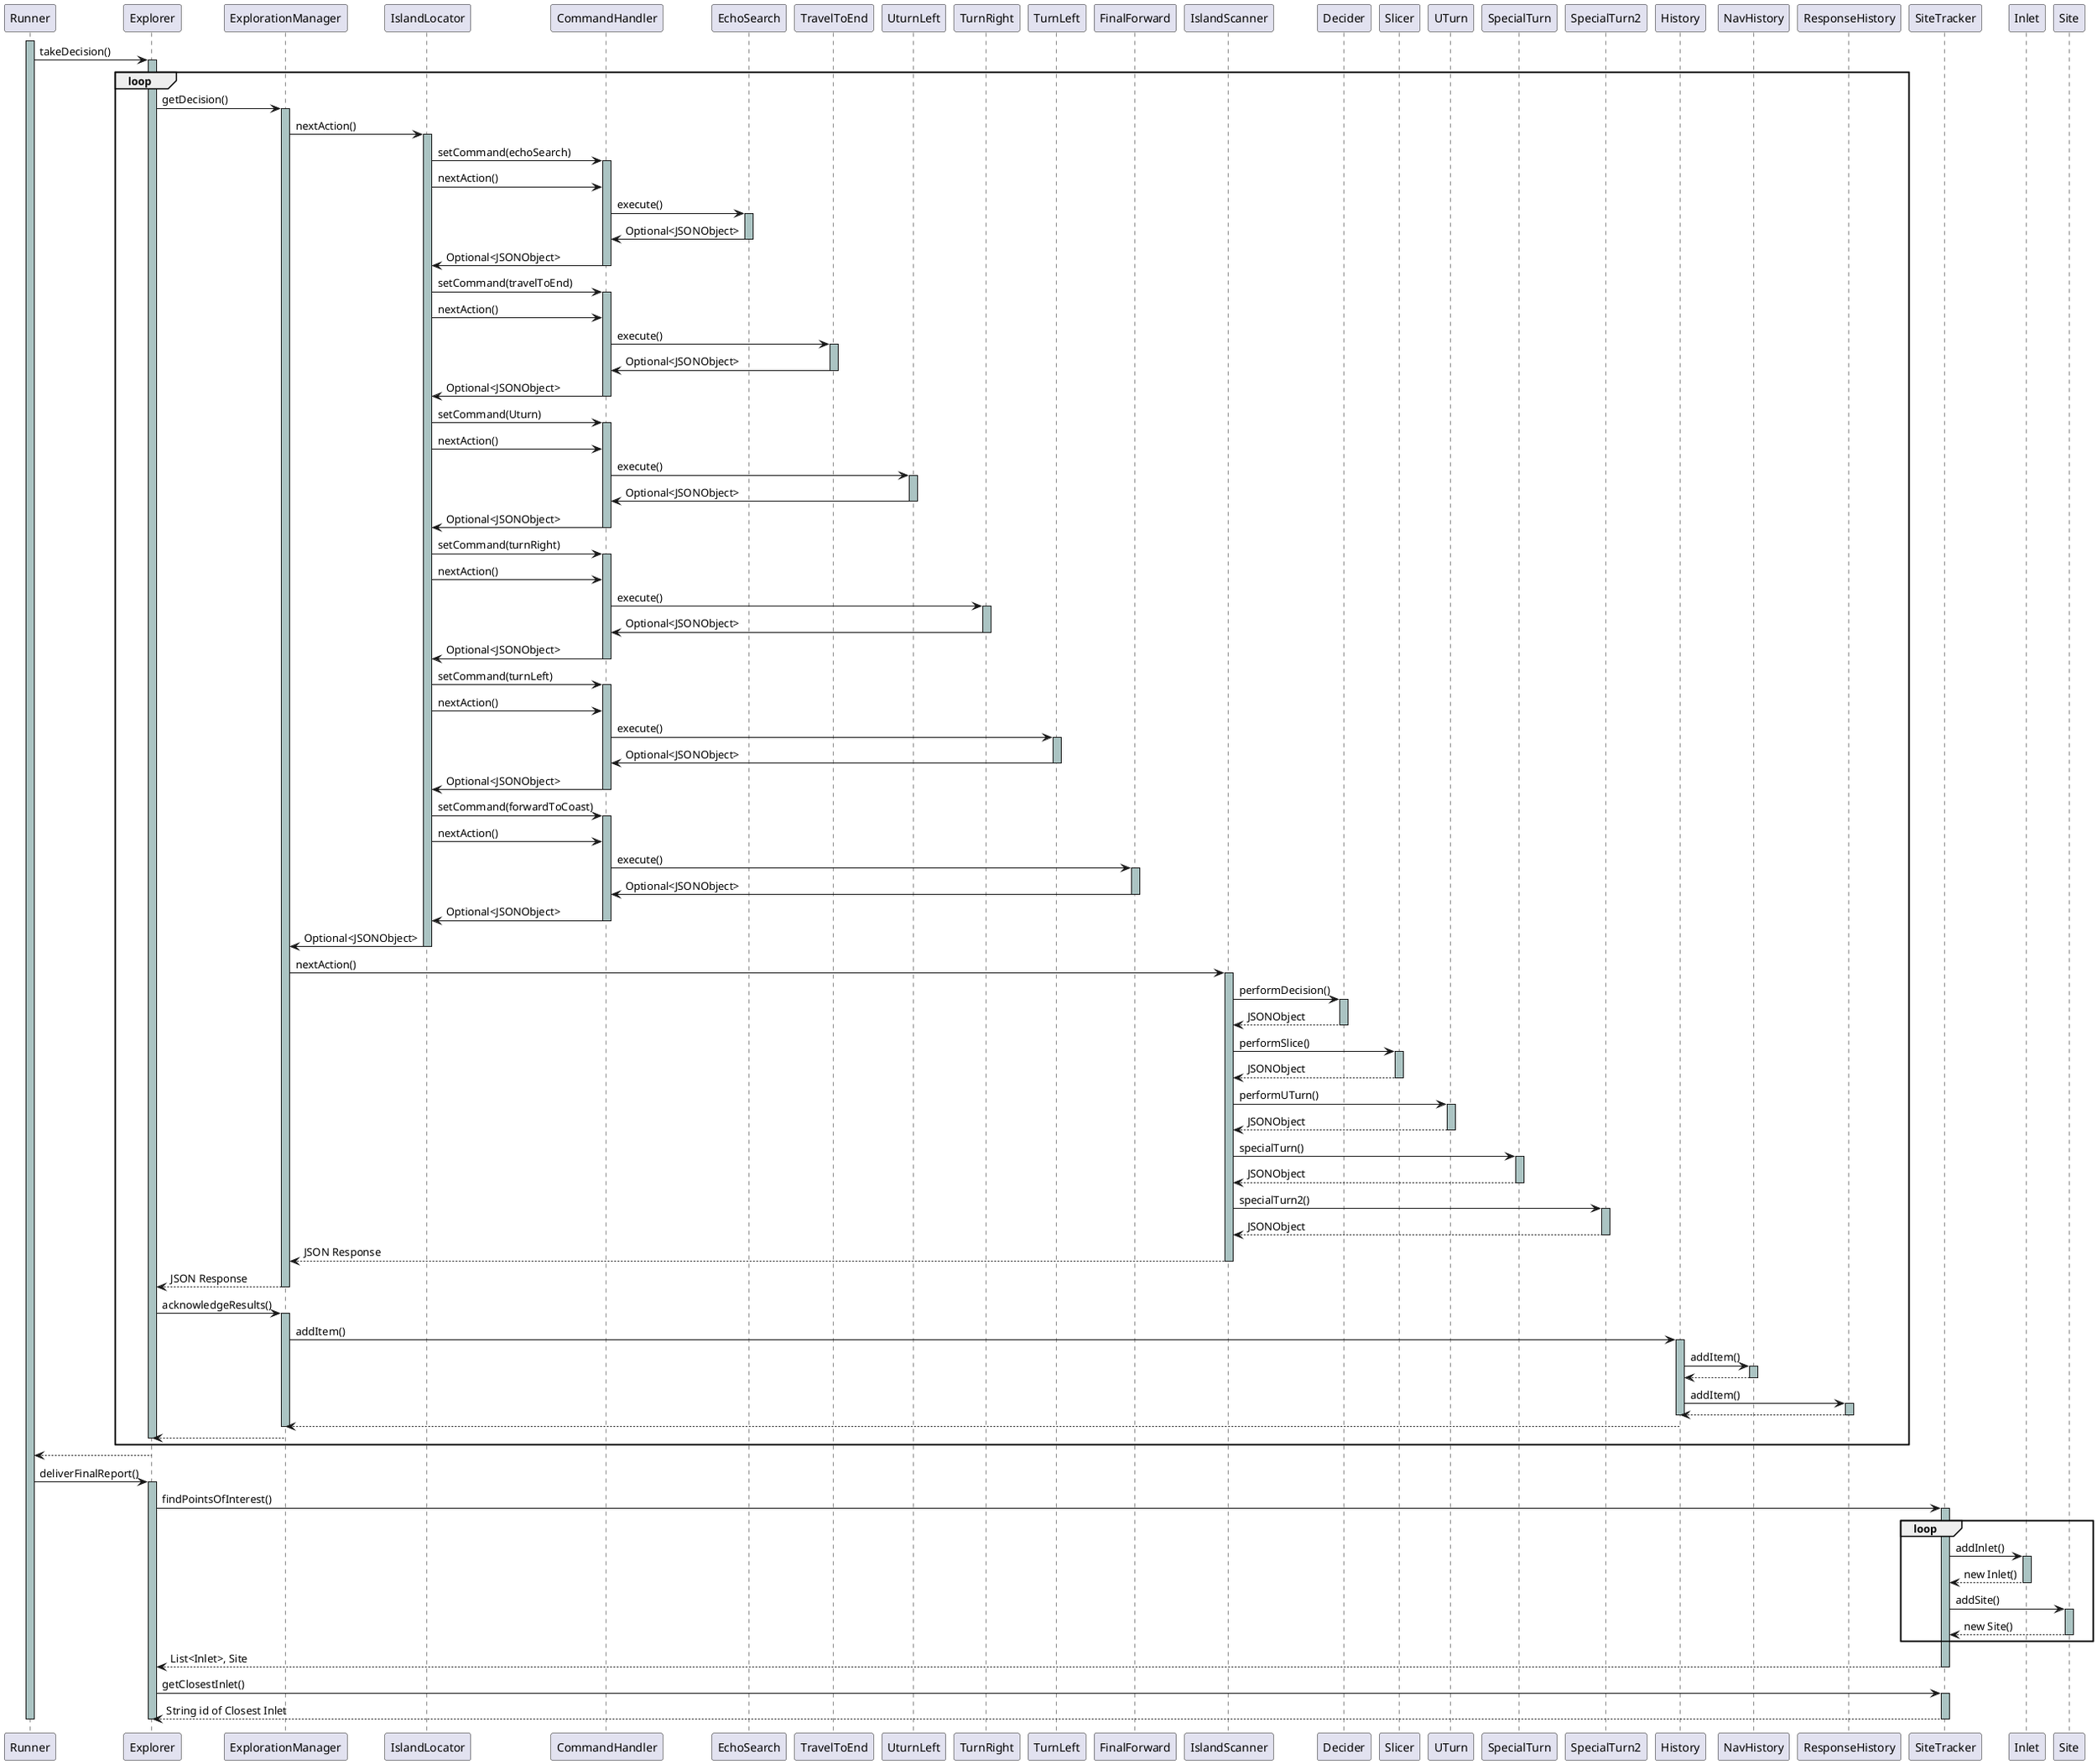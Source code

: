 @startuml SequenceDiagram
activate Runner #abc4c3
Runner -> Explorer: takeDecision()

loop
activate Explorer #abc4c3
Explorer -> ExplorationManager: getDecision()
activate ExplorationManager #abc4c3

ExplorationManager -> IslandLocator: nextAction()
activate IslandLocator #abc4c3

IslandLocator -> CommandHandler: setCommand(echoSearch)
activate CommandHandler #abc4c3
IslandLocator -> CommandHandler: nextAction()
CommandHandler -> EchoSearch: execute()
activate EchoSearch #abc4c3
CommandHandler <- EchoSearch: Optional<JSONObject>
deactivate EchoSearch
IslandLocator <- CommandHandler: Optional<JSONObject>
deactivate CommandHandler

IslandLocator -> CommandHandler: setCommand(travelToEnd)
activate CommandHandler #abc4c3
IslandLocator -> CommandHandler: nextAction()
CommandHandler -> TravelToEnd: execute()
activate TravelToEnd #abc4c3
CommandHandler <- TravelToEnd: Optional<JSONObject>
deactivate TravelToEnd
IslandLocator <- CommandHandler: Optional<JSONObject>
deactivate CommandHandler

IslandLocator -> CommandHandler: setCommand(Uturn)
activate CommandHandler #abc4c3
IslandLocator -> CommandHandler: nextAction()
CommandHandler -> UturnLeft: execute()
activate UturnLeft #abc4c3
CommandHandler <- UturnLeft: Optional<JSONObject>
deactivate UturnLeft
IslandLocator <- CommandHandler: Optional<JSONObject>
deactivate CommandHandler

IslandLocator -> CommandHandler: setCommand(turnRight)
activate CommandHandler #abc4c3
IslandLocator -> CommandHandler: nextAction()
CommandHandler -> TurnRight: execute()
activate TurnRight #abc4c3
CommandHandler <- TurnRight: Optional<JSONObject>
deactivate TurnRight
IslandLocator <- CommandHandler: Optional<JSONObject>
deactivate CommandHandler

IslandLocator -> CommandHandler: setCommand(turnLeft)
activate CommandHandler #abc4c3
IslandLocator -> CommandHandler: nextAction()
CommandHandler -> TurnLeft: execute()
activate TurnLeft #abc4c3
CommandHandler <- TurnLeft: Optional<JSONObject>
deactivate TurnLeft
IslandLocator <- CommandHandler: Optional<JSONObject>
deactivate CommandHandler

IslandLocator -> CommandHandler: setCommand(forwardToCoast)
activate CommandHandler #abc4c3
IslandLocator -> CommandHandler: nextAction()
CommandHandler -> FinalForward: execute()
activate FinalForward #abc4c3
CommandHandler <- FinalForward: Optional<JSONObject>
deactivate FinalForward
IslandLocator <- CommandHandler: Optional<JSONObject>
deactivate CommandHandler

ExplorationManager <- IslandLocator: Optional<JSONObject>
deactivate IslandLocator


ExplorationManager -> IslandScanner: nextAction()
activate IslandScanner #abc4c3
IslandScanner -> Decider: performDecision()
activate Decider #abc4c3
IslandScanner <-- Decider: JSONObject
deactivate Decider
IslandScanner -> Slicer: performSlice()
activate Slicer #abc4c3
IslandScanner <-- Slicer: JSONObject
deactivate Slicer
IslandScanner -> UTurn: performUTurn()
activate UTurn #abc4c3
IslandScanner <-- UTurn: JSONObject
deactivate UTurn
IslandScanner -> SpecialTurn: specialTurn()
activate SpecialTurn #abc4c3
IslandScanner <-- SpecialTurn: JSONObject
deactivate SpecialTurn
IslandScanner -> SpecialTurn2: specialTurn2()
activate SpecialTurn2 #abc4c3
IslandScanner <-- SpecialTurn2: JSONObject
deactivate SpecialTurn2
ExplorationManager <-- IslandScanner: JSON Response
deactivate IslandScanner
Explorer <-- ExplorationManager: JSON Response
deactivate ExplorationManager
Explorer -> ExplorationManager: acknowledgeResults()
activate ExplorationManager #abc4c3
ExplorationManager -> History: addItem()
activate History #abc4c3
History -> NavHistory: addItem()
activate NavHistory #abc4c3
History <-- NavHistory
deactivate NavHistory
History -> ResponseHistory: addItem()
activate ResponseHistory #abc4c3
History <-- ResponseHistory
deactivate ResponseHistory
deactivate History
ExplorationManager <-- History
deactivate ExplorationManager
Explorer <-- ExplorationManager
deactivate Explorer
end
Runner <-- Explorer

Runner -> Explorer: deliverFinalReport()
activate Explorer #abc4c3
Explorer -> SiteTracker: findPointsOfInterest()
activate SiteTracker #abc4c3
loop
SiteTracker -> Inlet: addInlet()
activate Inlet #abc4c3
SiteTracker <-- Inlet: new Inlet()
deactivate Inlet
SiteTracker -> Site: addSite()
activate Site #abc4c3
SiteTracker <-- Site: new Site()
deactivate Site
end
Explorer <-- SiteTracker: List<Inlet>, Site
deactivate SiteTracker

Explorer -> SiteTracker: getClosestInlet()
activate SiteTracker #abc4c3
Explorer <-- SiteTracker: String id of Closest Inlet
deactivate SiteTracker
deactivate Explorer
deactivate Runner
@enduml
